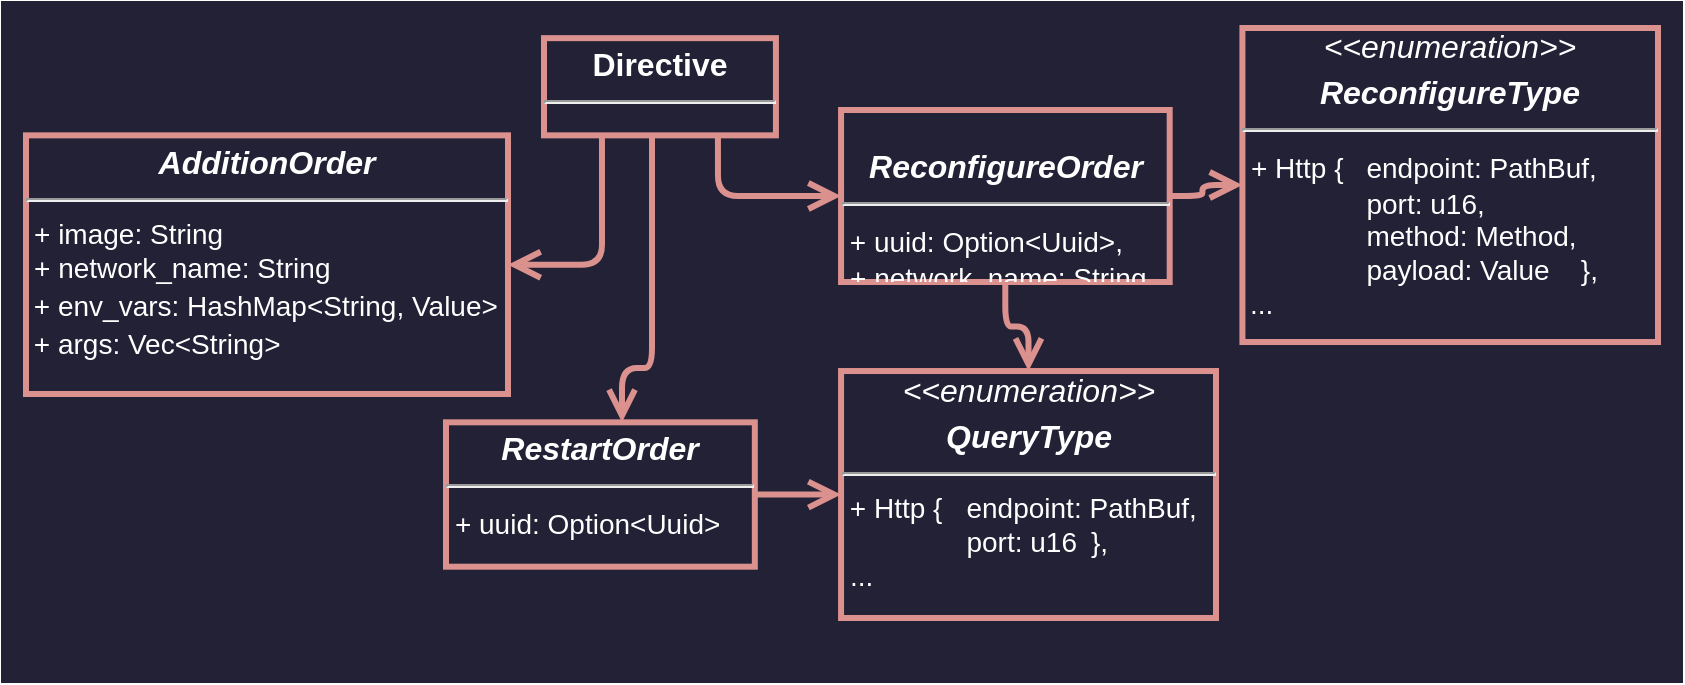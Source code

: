 <mxfile version="22.1.16" type="device">
  <diagram name="Page-1" id="UgkzKDdlbD2YLOSZ790F">
    <mxGraphModel dx="-155" dy="476" grid="0" gridSize="10" guides="1" tooltips="1" connect="1" arrows="1" fold="1" page="1" pageScale="1" pageWidth="850" pageHeight="1100" math="0" shadow="0">
      <root>
        <mxCell id="0" />
        <mxCell id="1" parent="0" />
        <mxCell id="qZ8IaFJrwKr3jehd2U7y-1" value="" style="group;fillColor=#232136;strokeColor=#232136;strokeWidth=25;" parent="1" vertex="1" connectable="0">
          <mxGeometry x="895" y="229" width="816" height="316" as="geometry" />
        </mxCell>
        <mxCell id="kwFyTD9Cq_FAFEDmP9UZ-1" value="&lt;p style=&quot;margin: 4px 0px 0px; text-align: center; font-size: 16px;&quot;&gt;&lt;font style=&quot;font-size: 16px;&quot;&gt;&lt;b style=&quot;font-size: 16px;&quot;&gt;Directive&lt;/b&gt;&lt;/font&gt;&lt;/p&gt;&lt;hr style=&quot;font-size: 16px;&quot;&gt;&lt;p style=&quot;margin: 0px 0px 0px 4px; font-size: 16px;&quot;&gt;&lt;br style=&quot;font-size: 16px;&quot;&gt;&lt;/p&gt;" style="verticalAlign=top;align=left;overflow=fill;fontSize=16;fontFamily=Helvetica;html=1;whiteSpace=wrap;strokeColor=#DB918D;fontColor=#FFFFFF;fillColor=none;labelBackgroundColor=none;strokeWidth=3;" parent="qZ8IaFJrwKr3jehd2U7y-1" vertex="1">
          <mxGeometry x="259.004" y="6.074" width="115.954" height="48.595" as="geometry" />
        </mxCell>
        <mxCell id="kwFyTD9Cq_FAFEDmP9UZ-14" style="edgeStyle=orthogonalEdgeStyle;shape=connector;curved=0;rounded=1;orthogonalLoop=1;jettySize=auto;html=1;labelBackgroundColor=default;strokeColor=#DB918D;strokeWidth=3;align=center;verticalAlign=middle;fontFamily=Helvetica;fontSize=11;fontColor=#FFFFFF;endArrow=none;endFill=0;startSize=10;endSize=9;startArrow=open;startFill=0;" parent="qZ8IaFJrwKr3jehd2U7y-1" source="kwFyTD9Cq_FAFEDmP9UZ-11" target="kwFyTD9Cq_FAFEDmP9UZ-1" edge="1">
          <mxGeometry relative="1" as="geometry">
            <Array as="points">
              <mxPoint x="298" y="171" />
              <mxPoint x="313" y="171" />
            </Array>
          </mxGeometry>
        </mxCell>
        <mxCell id="kwFyTD9Cq_FAFEDmP9UZ-11" value="&lt;p style=&quot;margin: 4px 0px 0px; text-align: center; font-size: 16px;&quot;&gt;&lt;font style=&quot;font-size: 16px;&quot;&gt;&lt;b style=&quot;font-size: 16px;&quot;&gt;&lt;i style=&quot;font-size: 16px;&quot;&gt;RestartOrder&lt;/i&gt;&lt;/b&gt;&lt;/font&gt;&lt;br style=&quot;font-size: 16px;&quot;&gt;&lt;/p&gt;&lt;hr style=&quot;font-size: 16px;&quot;&gt;&lt;p style=&quot;margin: 0px 0px 0px 4px; font-size: 16px;&quot;&gt;&lt;/p&gt;&lt;font style=&quot;font-size: 16px;&quot;&gt;&amp;nbsp;&lt;/font&gt;&lt;font style=&quot;font-size: 14px;&quot;&gt;+ uuid: Option&amp;lt;Uuid&amp;gt;&lt;/font&gt;&lt;p style=&quot;margin: 0px 0px 0px 4px; font-size: 16px;&quot;&gt;&lt;br style=&quot;font-size: 16px;&quot;&gt;&lt;/p&gt;&lt;p style=&quot;margin: 0px 0px 0px 4px; font-size: 16px;&quot;&gt;&lt;br style=&quot;font-size: 16px;&quot;&gt;&lt;/p&gt;" style="verticalAlign=top;align=left;overflow=fill;fontSize=16;fontFamily=Helvetica;html=1;whiteSpace=wrap;labelBackgroundColor=none;fillColor=none;fontColor=#FFFFFF;strokeColor=#DB918D;strokeWidth=3;" parent="qZ8IaFJrwKr3jehd2U7y-1" vertex="1">
          <mxGeometry x="210" y="198.16" width="154.41" height="72.19" as="geometry" />
        </mxCell>
        <mxCell id="kwFyTD9Cq_FAFEDmP9UZ-16" style="edgeStyle=orthogonalEdgeStyle;shape=connector;curved=0;rounded=1;orthogonalLoop=1;jettySize=auto;html=1;labelBackgroundColor=default;strokeColor=#DB918D;strokeWidth=3;align=center;verticalAlign=middle;fontFamily=Helvetica;fontSize=11;fontColor=#FFFFFF;endArrow=none;endFill=0;startSize=10;endSize=9;exitX=0;exitY=0.5;exitDx=0;exitDy=0;entryX=0.75;entryY=1;entryDx=0;entryDy=0;startArrow=open;startFill=0;" parent="qZ8IaFJrwKr3jehd2U7y-1" source="kwFyTD9Cq_FAFEDmP9UZ-13" target="kwFyTD9Cq_FAFEDmP9UZ-1" edge="1">
          <mxGeometry relative="1" as="geometry" />
        </mxCell>
        <mxCell id="kwFyTD9Cq_FAFEDmP9UZ-21" style="edgeStyle=orthogonalEdgeStyle;shape=connector;curved=0;rounded=1;orthogonalLoop=1;jettySize=auto;html=1;labelBackgroundColor=default;strokeColor=#DB918D;strokeWidth=3;align=center;verticalAlign=middle;fontFamily=Helvetica;fontSize=11;fontColor=#FFFFFF;endArrow=none;endFill=0;startSize=10;endSize=9;entryX=0.25;entryY=1;entryDx=0;entryDy=0;startArrow=open;startFill=0;" parent="qZ8IaFJrwKr3jehd2U7y-1" source="kwFyTD9Cq_FAFEDmP9UZ-3" target="kwFyTD9Cq_FAFEDmP9UZ-1" edge="1">
          <mxGeometry relative="1" as="geometry">
            <mxPoint x="255.37" y="78.967" as="targetPoint" />
          </mxGeometry>
        </mxCell>
        <mxCell id="kwFyTD9Cq_FAFEDmP9UZ-3" value="&lt;p style=&quot;margin: 4px 0px 0px; text-align: center; font-size: 16px;&quot;&gt;&lt;b style=&quot;font-size: 16px;&quot;&gt;&lt;i style=&quot;font-size: 16px;&quot;&gt;&lt;font style=&quot;font-size: 16px;&quot;&gt;AdditionOrder&lt;/font&gt;&lt;/i&gt;&lt;/b&gt;&lt;/p&gt;&lt;hr style=&quot;font-size: 16px;&quot;&gt;&lt;p style=&quot;margin: 0px 0px 0px 4px; font-size: 14px;&quot;&gt;&lt;font style=&quot;font-size: 14px;&quot;&gt;+ image: String&lt;/font&gt;&lt;/p&gt;&lt;p style=&quot;margin: 0px 0px 0px 4px; font-size: 14px;&quot;&gt;&lt;font style=&quot;font-size: 14px;&quot;&gt;+ network_name: String&lt;/font&gt;&lt;/p&gt;&lt;p style=&quot;margin: 0px 0px 0px 4px; font-size: 14px;&quot;&gt;&lt;/p&gt;&lt;font style=&quot;font-size: 14px;&quot;&gt;&amp;nbsp;+ env_vars: HashMap&amp;lt;String, Value&amp;gt;&lt;/font&gt;&lt;p style=&quot;margin: 0px 0px 0px 4px; font-size: 14px;&quot;&gt;&lt;/p&gt;&lt;font style=&quot;font-size: 14px;&quot;&gt;&amp;nbsp;+ args: Vec&amp;lt;String&amp;gt;&lt;/font&gt;&lt;p style=&quot;margin: 0px 0px 0px 4px; font-size: 16px;&quot;&gt;&lt;br style=&quot;font-size: 16px;&quot;&gt;&lt;/p&gt;" style="verticalAlign=top;align=left;overflow=fill;fontSize=16;fontFamily=Helvetica;html=1;whiteSpace=wrap;labelBackgroundColor=none;fillColor=none;fontColor=#FFFFFF;strokeColor=#DB918D;strokeWidth=3;" parent="qZ8IaFJrwKr3jehd2U7y-1" vertex="1">
          <mxGeometry y="54.67" width="241" height="129.33" as="geometry" />
        </mxCell>
        <mxCell id="kwFyTD9Cq_FAFEDmP9UZ-13" value="&lt;div style=&quot;text-align: center; font-size: 16px;&quot;&gt;&lt;b style=&quot;background-color: initial; border-color: var(--border-color); font-size: 16px;&quot;&gt;&lt;i style=&quot;border-color: var(--border-color); font-size: 16px;&quot;&gt;&lt;br&gt;&lt;/i&gt;&lt;/b&gt;&lt;/div&gt;&lt;div style=&quot;text-align: center; font-size: 16px;&quot;&gt;&lt;b style=&quot;background-color: initial; border-color: var(--border-color); font-size: 16px;&quot;&gt;&lt;i style=&quot;border-color: var(--border-color); font-size: 16px;&quot;&gt;Reconfigure&lt;b style=&quot;background-color: initial; font-size: 16px;&quot;&gt;&lt;i style=&quot;font-size: 16px;&quot;&gt;&lt;font style=&quot;font-size: 16px;&quot;&gt;Order&lt;/font&gt;&lt;/i&gt;&lt;/b&gt;&lt;/i&gt;&lt;/b&gt;&lt;/div&gt;&lt;hr style=&quot;font-size: 16px;&quot;&gt;&lt;p style=&quot;margin: 0px 0px 0px 4px; font-size: 16px;&quot;&gt;&lt;/p&gt;&lt;font style=&quot;font-size: 14px;&quot;&gt;&amp;nbsp;+ uuid: Option&amp;lt;Uuid&amp;gt;,&lt;/font&gt;&lt;p style=&quot;margin: 0px 0px 0px 4px; font-size: 14px;&quot;&gt;&lt;font style=&quot;font-size: 14px;&quot;&gt;+ network_name: String&lt;/font&gt;&lt;/p&gt;&lt;p style=&quot;margin: 0px 0px 0px 4px; font-size: 16px;&quot;&gt;&lt;/p&gt;&lt;font style=&quot;font-size: 16px;&quot;&gt;&amp;nbsp;&lt;br style=&quot;font-size: 16px;&quot;&gt;&lt;/font&gt;" style="verticalAlign=top;align=left;overflow=fill;fontSize=16;fontFamily=Helvetica;html=1;whiteSpace=wrap;labelBackgroundColor=none;fillColor=none;fontColor=#FFFFFF;strokeColor=#DB918D;strokeWidth=3;spacingTop=5;" parent="qZ8IaFJrwKr3jehd2U7y-1" vertex="1">
          <mxGeometry x="407.53" y="42" width="164.31" height="86" as="geometry" />
        </mxCell>
        <mxCell id="kwFyTD9Cq_FAFEDmP9UZ-19" style="edgeStyle=orthogonalEdgeStyle;shape=connector;curved=0;rounded=1;orthogonalLoop=1;jettySize=auto;html=1;exitX=0;exitY=0.5;exitDx=0;exitDy=0;labelBackgroundColor=default;strokeColor=#DB918D;strokeWidth=3;align=center;verticalAlign=middle;fontFamily=Helvetica;fontSize=11;fontColor=#FFFFFF;endArrow=none;endFill=0;startSize=10;endSize=9;startArrow=open;startFill=0;" parent="qZ8IaFJrwKr3jehd2U7y-1" source="kwFyTD9Cq_FAFEDmP9UZ-18" target="kwFyTD9Cq_FAFEDmP9UZ-11" edge="1">
          <mxGeometry relative="1" as="geometry" />
        </mxCell>
        <mxCell id="kwFyTD9Cq_FAFEDmP9UZ-20" style="edgeStyle=orthogonalEdgeStyle;shape=connector;curved=0;rounded=1;orthogonalLoop=1;jettySize=auto;html=1;labelBackgroundColor=default;strokeColor=#DB918D;strokeWidth=3;align=center;verticalAlign=middle;fontFamily=Helvetica;fontSize=11;fontColor=#FFFFFF;endArrow=none;endFill=0;startSize=10;endSize=9;startArrow=open;startFill=0;" parent="qZ8IaFJrwKr3jehd2U7y-1" source="kwFyTD9Cq_FAFEDmP9UZ-18" target="kwFyTD9Cq_FAFEDmP9UZ-13" edge="1">
          <mxGeometry relative="1" as="geometry" />
        </mxCell>
        <mxCell id="kwFyTD9Cq_FAFEDmP9UZ-18" value="&lt;i style=&quot;border-color: var(--border-color); font-size: 16px;&quot;&gt;&amp;lt;&amp;lt;enumeration&amp;gt;&amp;gt;&lt;/i&gt;&lt;br style=&quot;border-color: var(--border-color); font-size: 16px;&quot;&gt;&lt;p style=&quot;margin: 4px 0px 0px; font-size: 16px;&quot;&gt;&lt;font style=&quot;font-size: 16px;&quot;&gt;&lt;b style=&quot;font-size: 16px;&quot;&gt;&lt;i style=&quot;font-size: 16px;&quot;&gt;QueryType&lt;/i&gt;&lt;/b&gt;&lt;/font&gt;&lt;br style=&quot;font-size: 16px;&quot;&gt;&lt;/p&gt;&lt;hr style=&quot;font-size: 16px;&quot;&gt;&lt;p style=&quot;margin: 0px 0px 0px 4px; font-size: 16px;&quot;&gt;&lt;/p&gt;&lt;font style=&quot;font-size: 14px;&quot;&gt;&lt;div style=&quot;text-align: left;&quot;&gt;&lt;span style=&quot;background-color: initial;&quot;&gt;&amp;nbsp;+&amp;nbsp;&lt;/span&gt;&lt;span style=&quot;background-color: initial;&quot;&gt;Http { &lt;span style=&quot;white-space: pre;&quot;&gt;&#x9;&lt;/span&gt;endpoint: PathBuf,&amp;nbsp;&lt;/span&gt;&lt;/div&gt;&lt;div style=&quot;text-align: left;&quot;&gt;&lt;span style=&quot;background-color: initial;&quot;&gt;&lt;span style=&quot;white-space: pre;&quot;&gt;&#x9;&lt;/span&gt;&lt;span style=&quot;white-space: pre;&quot;&gt;&#x9;&lt;/span&gt;port: u16 &lt;span style=&quot;white-space: pre;&quot;&gt;&#x9;&lt;/span&gt;},&lt;/span&gt;&lt;/div&gt;&lt;/font&gt;&lt;p style=&quot;text-align: left; margin: 0px 0px 0px 4px; font-size: 14px;&quot;&gt;&lt;font style=&quot;font-size: 14px;&quot;&gt;...&lt;/font&gt;&lt;/p&gt;" style="verticalAlign=top;align=center;overflow=fill;fontSize=16;fontFamily=Helvetica;html=1;whiteSpace=wrap;labelBackgroundColor=none;fillColor=none;fontColor=#FFFFFF;strokeColor=#DB918D;strokeWidth=3;" parent="qZ8IaFJrwKr3jehd2U7y-1" vertex="1">
          <mxGeometry x="407.53" y="172.51" width="187.47" height="123.49" as="geometry" />
        </mxCell>
        <mxCell id="kwFyTD9Cq_FAFEDmP9UZ-23" style="edgeStyle=orthogonalEdgeStyle;shape=connector;curved=0;rounded=1;orthogonalLoop=1;jettySize=auto;html=1;labelBackgroundColor=default;strokeColor=#DB918D;strokeWidth=3;align=center;verticalAlign=middle;fontFamily=Helvetica;fontSize=11;fontColor=#FFFFFF;endArrow=none;endFill=0;startSize=10;endSize=9;startArrow=open;startFill=0;" parent="qZ8IaFJrwKr3jehd2U7y-1" source="kwFyTD9Cq_FAFEDmP9UZ-22" target="kwFyTD9Cq_FAFEDmP9UZ-13" edge="1">
          <mxGeometry relative="1" as="geometry" />
        </mxCell>
        <mxCell id="kwFyTD9Cq_FAFEDmP9UZ-22" value="&lt;i style=&quot;border-color: var(--border-color); font-size: 16px;&quot;&gt;&amp;lt;&amp;lt;enumeration&amp;gt;&amp;gt;&lt;/i&gt;&lt;br style=&quot;border-color: var(--border-color); font-size: 16px;&quot;&gt;&lt;p style=&quot;margin: 4px 0px 0px; font-size: 16px;&quot;&gt;&lt;font style=&quot;font-size: 16px;&quot;&gt;&lt;b style=&quot;font-size: 16px;&quot;&gt;&lt;i style=&quot;font-size: 16px;&quot;&gt;ReconfigureType&lt;/i&gt;&lt;/b&gt;&lt;/font&gt;&lt;br style=&quot;font-size: 16px;&quot;&gt;&lt;/p&gt;&lt;hr style=&quot;font-size: 16px;&quot;&gt;&lt;p style=&quot;margin: 0px 0px 0px 4px; font-size: 16px;&quot;&gt;&lt;/p&gt;&lt;span style=&quot;background-color: initial; font-size: 14px;&quot;&gt;&lt;div style=&quot;text-align: left;&quot;&gt;&lt;span style=&quot;font-size: 16px; background-color: initial;&quot;&gt;&amp;nbsp;&lt;/span&gt;&lt;font style=&quot;font-size: 14px;&quot;&gt;&lt;span style=&quot;background-color: initial;&quot;&gt;+&amp;nbsp;&lt;/span&gt;Http { &lt;span style=&quot;white-space: pre;&quot;&gt;&#x9;&lt;/span&gt;endpoint: PathBuf,&amp;nbsp;&lt;/font&gt;&lt;/div&gt;&lt;div style=&quot;text-align: left;&quot;&gt;&lt;font style=&quot;font-size: 14px;&quot;&gt;&lt;span style=&quot;white-space: pre;&quot;&gt;&#x9;&lt;/span&gt;&lt;span style=&quot;white-space: pre;&quot;&gt;&#x9;&lt;/span&gt;port: u16,&amp;nbsp;&lt;/font&gt;&lt;/div&gt;&lt;div style=&quot;text-align: left;&quot;&gt;&lt;span style=&quot;background-color: initial;&quot;&gt;&lt;font style=&quot;font-size: 14px;&quot;&gt;&lt;span style=&quot;white-space: pre;&quot;&gt;&#x9;&lt;/span&gt;&lt;span style=&quot;white-space: pre;&quot;&gt;&#x9;&lt;/span&gt;method: Method,&lt;/font&gt;&lt;/span&gt;&lt;/div&gt;&lt;div style=&quot;text-align: left;&quot;&gt;&lt;font style=&quot;font-size: 14px;&quot;&gt;&lt;span style=&quot;background-color: initial;&quot;&gt;&amp;nbsp; &amp;nbsp; &amp;nbsp; &amp;nbsp; &lt;span style=&quot;white-space: pre;&quot;&gt;&#x9;&lt;/span&gt;payload: Value&amp;nbsp; &amp;nbsp;&lt;/span&gt;&lt;span style=&quot;background-color: initial;&quot;&gt;&amp;nbsp;&lt;/span&gt;&lt;span style=&quot;background-color: initial;&quot;&gt;},&lt;/span&gt;&lt;/font&gt;&lt;/div&gt;&lt;/span&gt;&lt;p style=&quot;text-align: left; margin: 0px 0px 0px 4px; font-size: 14px;&quot;&gt;&lt;font style=&quot;font-size: 14px;&quot;&gt;...&lt;/font&gt;&lt;/p&gt;" style="verticalAlign=top;align=center;overflow=fill;fontSize=16;fontFamily=Helvetica;html=1;whiteSpace=wrap;labelBackgroundColor=none;fillColor=none;fontColor=#FFFFFF;strokeColor=#DB918D;strokeWidth=3;" parent="qZ8IaFJrwKr3jehd2U7y-1" vertex="1">
          <mxGeometry x="608.21" y="1" width="207.79" height="157" as="geometry" />
        </mxCell>
      </root>
    </mxGraphModel>
  </diagram>
</mxfile>
